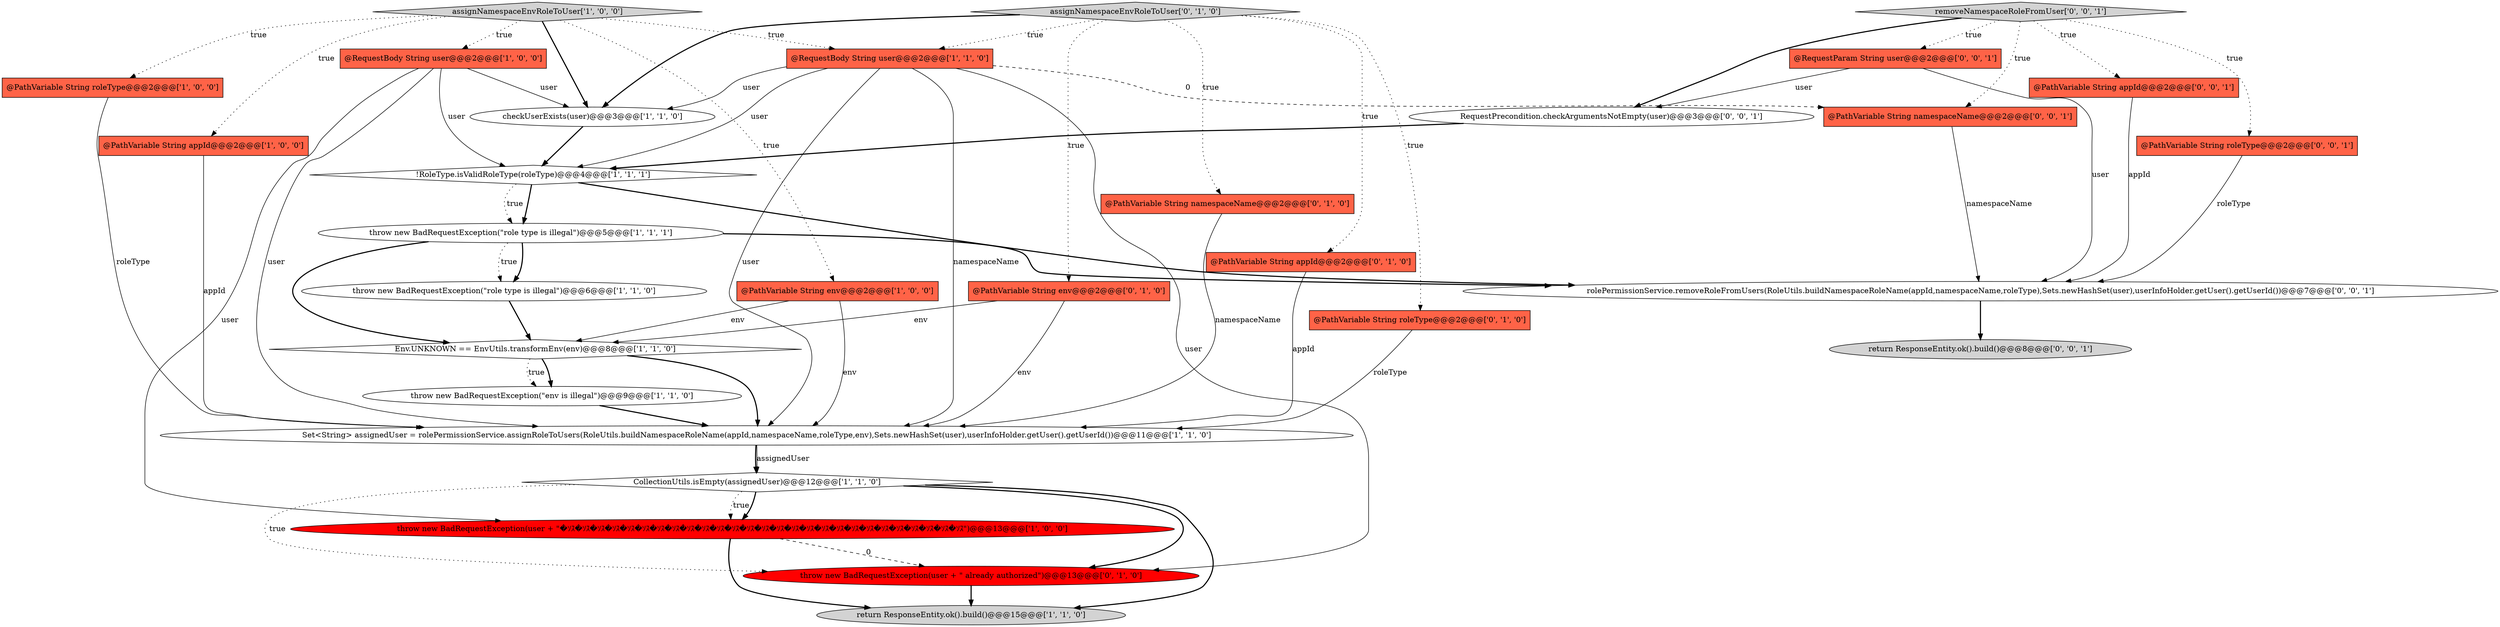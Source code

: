 digraph {
8 [style = filled, label = "!RoleType.isValidRoleType(roleType)@@@4@@@['1', '1', '1']", fillcolor = white, shape = diamond image = "AAA0AAABBB1BBB"];
10 [style = filled, label = "throw new BadRequestException(user + \"�ｿｽ�ｿｽ�ｿｽ�ｿｽ�ｿｽ�ｿｽ�ｿｽ�ｿｽ�ｿｽ�ｿｽ�ｿｽ�ｿｽ�ｿｽ�ｿｽ�ｿｽ�ｿｽ�ｿｽ�ｿｽ�ｿｽ�ｿｽ�ｿｽ�ｿｽ�ｿｽ�ｿｽ�ｿｽ�ｿｽ�ｿｽ\")@@@13@@@['1', '0', '0']", fillcolor = red, shape = ellipse image = "AAA1AAABBB1BBB"];
21 [style = filled, label = "@PathVariable String namespaceName@@@2@@@['0', '1', '0']", fillcolor = tomato, shape = box image = "AAA0AAABBB2BBB"];
2 [style = filled, label = "@PathVariable String roleType@@@2@@@['1', '0', '0']", fillcolor = tomato, shape = box image = "AAA0AAABBB1BBB"];
4 [style = filled, label = "return ResponseEntity.ok().build()@@@15@@@['1', '1', '0']", fillcolor = lightgray, shape = ellipse image = "AAA0AAABBB1BBB"];
24 [style = filled, label = "@RequestParam String user@@@2@@@['0', '0', '1']", fillcolor = tomato, shape = box image = "AAA0AAABBB3BBB"];
6 [style = filled, label = "throw new BadRequestException(\"role type is illegal\")@@@5@@@['1', '1', '1']", fillcolor = white, shape = ellipse image = "AAA0AAABBB1BBB"];
5 [style = filled, label = "throw new BadRequestException(\"role type is illegal\")@@@6@@@['1', '1', '0']", fillcolor = white, shape = ellipse image = "AAA0AAABBB1BBB"];
12 [style = filled, label = "@PathVariable String env@@@2@@@['1', '0', '0']", fillcolor = tomato, shape = box image = "AAA0AAABBB1BBB"];
11 [style = filled, label = "@RequestBody String user@@@2@@@['1', '0', '0']", fillcolor = tomato, shape = box image = "AAA0AAABBB1BBB"];
17 [style = filled, label = "@PathVariable String appId@@@2@@@['0', '1', '0']", fillcolor = tomato, shape = box image = "AAA0AAABBB2BBB"];
13 [style = filled, label = "Set<String> assignedUser = rolePermissionService.assignRoleToUsers(RoleUtils.buildNamespaceRoleName(appId,namespaceName,roleType,env),Sets.newHashSet(user),userInfoHolder.getUser().getUserId())@@@11@@@['1', '1', '0']", fillcolor = white, shape = ellipse image = "AAA0AAABBB1BBB"];
3 [style = filled, label = "CollectionUtils.isEmpty(assignedUser)@@@12@@@['1', '1', '0']", fillcolor = white, shape = diamond image = "AAA0AAABBB1BBB"];
0 [style = filled, label = "assignNamespaceEnvRoleToUser['1', '0', '0']", fillcolor = lightgray, shape = diamond image = "AAA0AAABBB1BBB"];
23 [style = filled, label = "rolePermissionService.removeRoleFromUsers(RoleUtils.buildNamespaceRoleName(appId,namespaceName,roleType),Sets.newHashSet(user),userInfoHolder.getUser().getUserId())@@@7@@@['0', '0', '1']", fillcolor = white, shape = ellipse image = "AAA0AAABBB3BBB"];
27 [style = filled, label = "@PathVariable String appId@@@2@@@['0', '0', '1']", fillcolor = tomato, shape = box image = "AAA0AAABBB3BBB"];
26 [style = filled, label = "return ResponseEntity.ok().build()@@@8@@@['0', '0', '1']", fillcolor = lightgray, shape = ellipse image = "AAA0AAABBB3BBB"];
1 [style = filled, label = "checkUserExists(user)@@@3@@@['1', '1', '0']", fillcolor = white, shape = ellipse image = "AAA0AAABBB1BBB"];
28 [style = filled, label = "@PathVariable String roleType@@@2@@@['0', '0', '1']", fillcolor = tomato, shape = box image = "AAA0AAABBB3BBB"];
29 [style = filled, label = "@PathVariable String namespaceName@@@2@@@['0', '0', '1']", fillcolor = tomato, shape = box image = "AAA0AAABBB3BBB"];
18 [style = filled, label = "throw new BadRequestException(user + \" already authorized\")@@@13@@@['0', '1', '0']", fillcolor = red, shape = ellipse image = "AAA1AAABBB2BBB"];
9 [style = filled, label = "Env.UNKNOWN == EnvUtils.transformEnv(env)@@@8@@@['1', '1', '0']", fillcolor = white, shape = diamond image = "AAA0AAABBB1BBB"];
7 [style = filled, label = "throw new BadRequestException(\"env is illegal\")@@@9@@@['1', '1', '0']", fillcolor = white, shape = ellipse image = "AAA0AAABBB1BBB"];
20 [style = filled, label = "assignNamespaceEnvRoleToUser['0', '1', '0']", fillcolor = lightgray, shape = diamond image = "AAA0AAABBB2BBB"];
16 [style = filled, label = "@PathVariable String env@@@2@@@['0', '1', '0']", fillcolor = tomato, shape = box image = "AAA0AAABBB2BBB"];
25 [style = filled, label = "RequestPrecondition.checkArgumentsNotEmpty(user)@@@3@@@['0', '0', '1']", fillcolor = white, shape = ellipse image = "AAA0AAABBB3BBB"];
15 [style = filled, label = "@RequestBody String user@@@2@@@['1', '1', '0']", fillcolor = tomato, shape = box image = "AAA0AAABBB1BBB"];
22 [style = filled, label = "removeNamespaceRoleFromUser['0', '0', '1']", fillcolor = lightgray, shape = diamond image = "AAA0AAABBB3BBB"];
14 [style = filled, label = "@PathVariable String appId@@@2@@@['1', '0', '0']", fillcolor = tomato, shape = box image = "AAA0AAABBB1BBB"];
19 [style = filled, label = "@PathVariable String roleType@@@2@@@['0', '1', '0']", fillcolor = tomato, shape = box image = "AAA0AAABBB2BBB"];
7->13 [style = bold, label=""];
22->25 [style = bold, label=""];
0->12 [style = dotted, label="true"];
22->29 [style = dotted, label="true"];
24->23 [style = solid, label="user"];
1->8 [style = bold, label=""];
8->23 [style = bold, label=""];
17->13 [style = solid, label="appId"];
15->1 [style = solid, label="user"];
5->9 [style = bold, label=""];
11->1 [style = solid, label="user"];
6->23 [style = bold, label=""];
0->15 [style = dotted, label="true"];
20->17 [style = dotted, label="true"];
24->25 [style = solid, label="user"];
3->10 [style = dotted, label="true"];
23->26 [style = bold, label=""];
22->28 [style = dotted, label="true"];
11->10 [style = solid, label="user"];
16->13 [style = solid, label="env"];
8->6 [style = bold, label=""];
21->13 [style = solid, label="namespaceName"];
15->29 [style = dashed, label="0"];
20->21 [style = dotted, label="true"];
22->24 [style = dotted, label="true"];
20->1 [style = bold, label=""];
15->13 [style = solid, label="namespaceName"];
9->7 [style = bold, label=""];
29->23 [style = solid, label="namespaceName"];
3->4 [style = bold, label=""];
14->13 [style = solid, label="appId"];
20->16 [style = dotted, label="true"];
19->13 [style = solid, label="roleType"];
3->18 [style = bold, label=""];
3->10 [style = bold, label=""];
6->5 [style = bold, label=""];
11->8 [style = solid, label="user"];
13->3 [style = solid, label="assignedUser"];
8->6 [style = dotted, label="true"];
11->13 [style = solid, label="user"];
13->3 [style = bold, label=""];
15->13 [style = solid, label="user"];
12->13 [style = solid, label="env"];
18->4 [style = bold, label=""];
0->1 [style = bold, label=""];
3->18 [style = dotted, label="true"];
2->13 [style = solid, label="roleType"];
15->8 [style = solid, label="user"];
15->18 [style = solid, label="user"];
22->27 [style = dotted, label="true"];
10->4 [style = bold, label=""];
0->14 [style = dotted, label="true"];
25->8 [style = bold, label=""];
20->19 [style = dotted, label="true"];
0->2 [style = dotted, label="true"];
28->23 [style = solid, label="roleType"];
6->9 [style = bold, label=""];
9->7 [style = dotted, label="true"];
27->23 [style = solid, label="appId"];
0->11 [style = dotted, label="true"];
12->9 [style = solid, label="env"];
10->18 [style = dashed, label="0"];
20->15 [style = dotted, label="true"];
6->5 [style = dotted, label="true"];
9->13 [style = bold, label=""];
16->9 [style = solid, label="env"];
}
